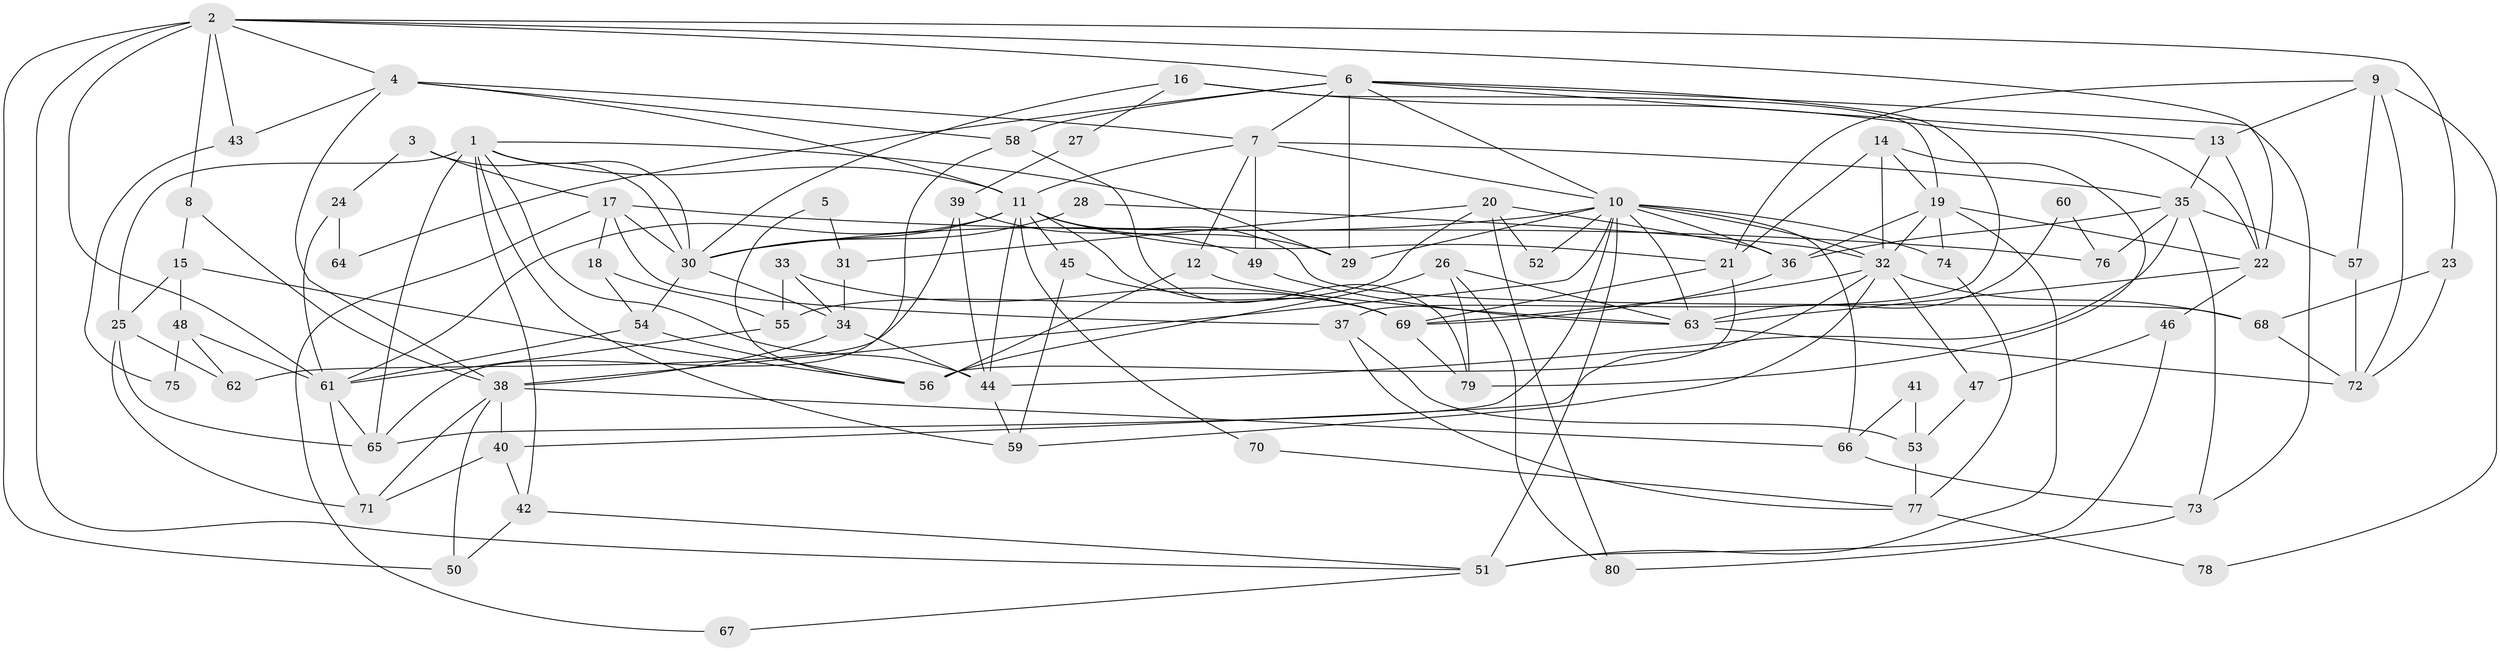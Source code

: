 // original degree distribution, {3: 0.30973451327433627, 4: 0.2831858407079646, 6: 0.07079646017699115, 2: 0.11504424778761062, 5: 0.1504424778761062, 7: 0.05309734513274336, 8: 0.008849557522123894, 10: 0.008849557522123894}
// Generated by graph-tools (version 1.1) at 2025/51/03/04/25 22:51:06]
// undirected, 80 vertices, 182 edges
graph export_dot {
  node [color=gray90,style=filled];
  1;
  2;
  3;
  4;
  5;
  6;
  7;
  8;
  9;
  10;
  11;
  12;
  13;
  14;
  15;
  16;
  17;
  18;
  19;
  20;
  21;
  22;
  23;
  24;
  25;
  26;
  27;
  28;
  29;
  30;
  31;
  32;
  33;
  34;
  35;
  36;
  37;
  38;
  39;
  40;
  41;
  42;
  43;
  44;
  45;
  46;
  47;
  48;
  49;
  50;
  51;
  52;
  53;
  54;
  55;
  56;
  57;
  58;
  59;
  60;
  61;
  62;
  63;
  64;
  65;
  66;
  67;
  68;
  69;
  70;
  71;
  72;
  73;
  74;
  75;
  76;
  77;
  78;
  79;
  80;
  1 -- 11 [weight=1.0];
  1 -- 25 [weight=1.0];
  1 -- 29 [weight=1.0];
  1 -- 30 [weight=1.0];
  1 -- 42 [weight=1.0];
  1 -- 44 [weight=1.0];
  1 -- 59 [weight=1.0];
  1 -- 65 [weight=1.0];
  2 -- 4 [weight=1.0];
  2 -- 6 [weight=1.0];
  2 -- 8 [weight=1.0];
  2 -- 22 [weight=1.0];
  2 -- 23 [weight=1.0];
  2 -- 43 [weight=1.0];
  2 -- 50 [weight=1.0];
  2 -- 51 [weight=1.0];
  2 -- 61 [weight=2.0];
  3 -- 17 [weight=1.0];
  3 -- 24 [weight=1.0];
  3 -- 30 [weight=1.0];
  4 -- 7 [weight=1.0];
  4 -- 11 [weight=1.0];
  4 -- 38 [weight=1.0];
  4 -- 43 [weight=1.0];
  4 -- 58 [weight=1.0];
  5 -- 31 [weight=1.0];
  5 -- 56 [weight=1.0];
  6 -- 7 [weight=1.0];
  6 -- 10 [weight=1.0];
  6 -- 13 [weight=1.0];
  6 -- 29 [weight=1.0];
  6 -- 37 [weight=1.0];
  6 -- 58 [weight=1.0];
  6 -- 64 [weight=1.0];
  6 -- 73 [weight=1.0];
  7 -- 10 [weight=1.0];
  7 -- 11 [weight=1.0];
  7 -- 12 [weight=1.0];
  7 -- 35 [weight=1.0];
  7 -- 49 [weight=1.0];
  8 -- 15 [weight=1.0];
  8 -- 38 [weight=1.0];
  9 -- 13 [weight=1.0];
  9 -- 21 [weight=1.0];
  9 -- 57 [weight=1.0];
  9 -- 72 [weight=1.0];
  9 -- 78 [weight=1.0];
  10 -- 29 [weight=1.0];
  10 -- 30 [weight=1.0];
  10 -- 32 [weight=1.0];
  10 -- 36 [weight=1.0];
  10 -- 38 [weight=1.0];
  10 -- 51 [weight=1.0];
  10 -- 52 [weight=1.0];
  10 -- 63 [weight=1.0];
  10 -- 65 [weight=1.0];
  10 -- 66 [weight=1.0];
  10 -- 74 [weight=1.0];
  11 -- 21 [weight=1.0];
  11 -- 29 [weight=1.0];
  11 -- 30 [weight=1.0];
  11 -- 44 [weight=1.0];
  11 -- 45 [weight=1.0];
  11 -- 61 [weight=2.0];
  11 -- 68 [weight=1.0];
  11 -- 69 [weight=1.0];
  11 -- 70 [weight=1.0];
  12 -- 56 [weight=1.0];
  12 -- 63 [weight=1.0];
  13 -- 22 [weight=1.0];
  13 -- 35 [weight=1.0];
  14 -- 19 [weight=1.0];
  14 -- 21 [weight=1.0];
  14 -- 32 [weight=1.0];
  14 -- 79 [weight=1.0];
  15 -- 25 [weight=1.0];
  15 -- 48 [weight=1.0];
  15 -- 56 [weight=1.0];
  16 -- 19 [weight=1.0];
  16 -- 22 [weight=1.0];
  16 -- 27 [weight=1.0];
  16 -- 30 [weight=1.0];
  17 -- 18 [weight=1.0];
  17 -- 30 [weight=1.0];
  17 -- 37 [weight=1.0];
  17 -- 67 [weight=1.0];
  17 -- 76 [weight=1.0];
  18 -- 54 [weight=1.0];
  18 -- 55 [weight=1.0];
  19 -- 22 [weight=1.0];
  19 -- 32 [weight=1.0];
  19 -- 36 [weight=1.0];
  19 -- 51 [weight=2.0];
  19 -- 74 [weight=1.0];
  20 -- 31 [weight=1.0];
  20 -- 36 [weight=1.0];
  20 -- 52 [weight=1.0];
  20 -- 55 [weight=1.0];
  20 -- 80 [weight=1.0];
  21 -- 56 [weight=2.0];
  21 -- 69 [weight=1.0];
  22 -- 46 [weight=1.0];
  22 -- 63 [weight=1.0];
  23 -- 68 [weight=1.0];
  23 -- 72 [weight=1.0];
  24 -- 61 [weight=1.0];
  24 -- 64 [weight=1.0];
  25 -- 62 [weight=1.0];
  25 -- 65 [weight=1.0];
  25 -- 71 [weight=1.0];
  26 -- 56 [weight=1.0];
  26 -- 63 [weight=1.0];
  26 -- 79 [weight=1.0];
  26 -- 80 [weight=1.0];
  27 -- 39 [weight=1.0];
  28 -- 30 [weight=2.0];
  28 -- 32 [weight=1.0];
  30 -- 34 [weight=1.0];
  30 -- 54 [weight=1.0];
  31 -- 34 [weight=1.0];
  32 -- 40 [weight=1.0];
  32 -- 47 [weight=1.0];
  32 -- 59 [weight=1.0];
  32 -- 68 [weight=1.0];
  32 -- 69 [weight=1.0];
  33 -- 34 [weight=1.0];
  33 -- 55 [weight=1.0];
  33 -- 69 [weight=1.0];
  34 -- 38 [weight=1.0];
  34 -- 44 [weight=1.0];
  35 -- 36 [weight=1.0];
  35 -- 44 [weight=1.0];
  35 -- 57 [weight=1.0];
  35 -- 73 [weight=1.0];
  35 -- 76 [weight=1.0];
  36 -- 69 [weight=1.0];
  37 -- 53 [weight=1.0];
  37 -- 77 [weight=1.0];
  38 -- 40 [weight=1.0];
  38 -- 50 [weight=1.0];
  38 -- 66 [weight=1.0];
  38 -- 71 [weight=1.0];
  39 -- 44 [weight=1.0];
  39 -- 49 [weight=1.0];
  39 -- 62 [weight=1.0];
  40 -- 42 [weight=1.0];
  40 -- 71 [weight=1.0];
  41 -- 53 [weight=1.0];
  41 -- 66 [weight=1.0];
  42 -- 50 [weight=1.0];
  42 -- 51 [weight=1.0];
  43 -- 75 [weight=1.0];
  44 -- 59 [weight=1.0];
  45 -- 59 [weight=1.0];
  45 -- 69 [weight=1.0];
  46 -- 47 [weight=1.0];
  46 -- 51 [weight=1.0];
  47 -- 53 [weight=1.0];
  48 -- 61 [weight=1.0];
  48 -- 62 [weight=1.0];
  48 -- 75 [weight=1.0];
  49 -- 63 [weight=1.0];
  51 -- 67 [weight=1.0];
  53 -- 77 [weight=1.0];
  54 -- 56 [weight=1.0];
  54 -- 61 [weight=1.0];
  55 -- 61 [weight=1.0];
  57 -- 72 [weight=1.0];
  58 -- 65 [weight=1.0];
  58 -- 79 [weight=1.0];
  60 -- 63 [weight=1.0];
  60 -- 76 [weight=1.0];
  61 -- 65 [weight=1.0];
  61 -- 71 [weight=1.0];
  63 -- 72 [weight=1.0];
  66 -- 73 [weight=1.0];
  68 -- 72 [weight=1.0];
  69 -- 79 [weight=1.0];
  70 -- 77 [weight=1.0];
  73 -- 80 [weight=1.0];
  74 -- 77 [weight=1.0];
  77 -- 78 [weight=1.0];
}
